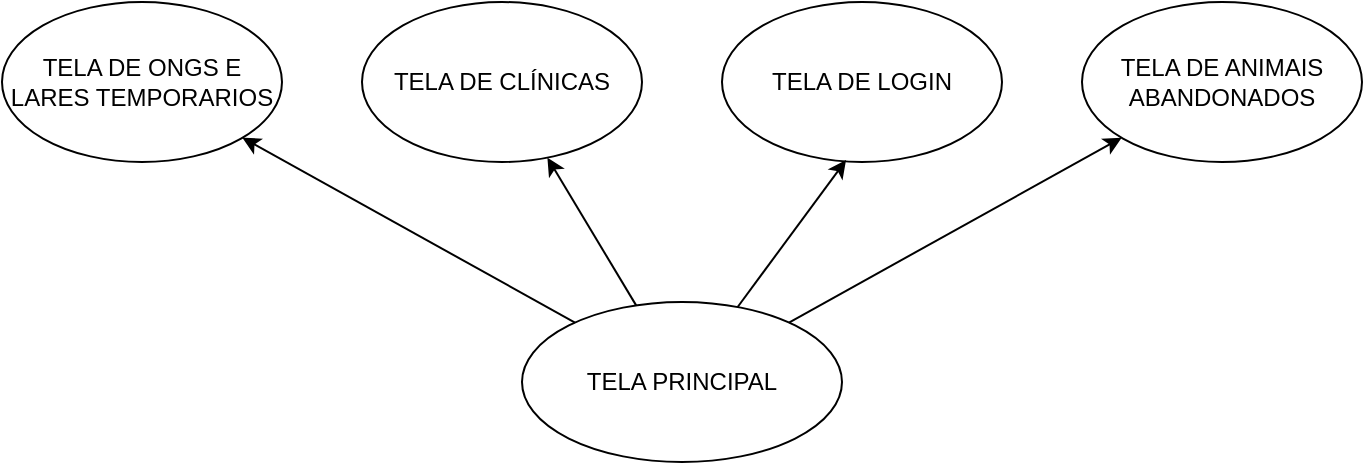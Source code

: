<mxfile version="24.6.3" type="github">
  <diagram name="Página-1" id="UobBjaJwMlICEHa-Haaa">
    <mxGraphModel dx="880" dy="460" grid="1" gridSize="10" guides="1" tooltips="1" connect="1" arrows="1" fold="1" page="1" pageScale="1" pageWidth="1169" pageHeight="1654" math="0" shadow="0">
      <root>
        <mxCell id="0" />
        <mxCell id="1" parent="0" />
        <mxCell id="vT9PVhpSTflnILdodTu9-1" value="TELA PRINCIPAL" style="ellipse;whiteSpace=wrap;html=1;" parent="1" vertex="1">
          <mxGeometry x="400" y="250" width="160" height="80" as="geometry" />
        </mxCell>
        <mxCell id="Ei8btUgGEkhQR9ocS008-1" value="TELA DE ONGS E LARES TEMPORARIOS" style="ellipse;whiteSpace=wrap;html=1;" vertex="1" parent="1">
          <mxGeometry x="140" y="100" width="140" height="80" as="geometry" />
        </mxCell>
        <mxCell id="Ei8btUgGEkhQR9ocS008-2" value="TELA DE CLÍNICAS" style="ellipse;whiteSpace=wrap;html=1;" vertex="1" parent="1">
          <mxGeometry x="320" y="100" width="140" height="80" as="geometry" />
        </mxCell>
        <mxCell id="Ei8btUgGEkhQR9ocS008-3" value="TELA DE LOGIN" style="ellipse;whiteSpace=wrap;html=1;" vertex="1" parent="1">
          <mxGeometry x="500" y="100" width="140" height="80" as="geometry" />
        </mxCell>
        <mxCell id="Ei8btUgGEkhQR9ocS008-4" value="TELA DE ANIMAIS ABANDONADOS" style="ellipse;whiteSpace=wrap;html=1;" vertex="1" parent="1">
          <mxGeometry x="680" y="100" width="140" height="80" as="geometry" />
        </mxCell>
        <mxCell id="Ei8btUgGEkhQR9ocS008-5" value="" style="endArrow=classic;html=1;rounded=0;" edge="1" parent="1" source="vT9PVhpSTflnILdodTu9-1" target="Ei8btUgGEkhQR9ocS008-1">
          <mxGeometry width="50" height="50" relative="1" as="geometry">
            <mxPoint x="430" y="270" as="sourcePoint" />
            <mxPoint x="480" y="220" as="targetPoint" />
          </mxGeometry>
        </mxCell>
        <mxCell id="Ei8btUgGEkhQR9ocS008-6" value="" style="endArrow=classic;html=1;rounded=0;" edge="1" parent="1" source="vT9PVhpSTflnILdodTu9-1" target="Ei8btUgGEkhQR9ocS008-2">
          <mxGeometry width="50" height="50" relative="1" as="geometry">
            <mxPoint x="430" y="270" as="sourcePoint" />
            <mxPoint x="480" y="220" as="targetPoint" />
          </mxGeometry>
        </mxCell>
        <mxCell id="Ei8btUgGEkhQR9ocS008-7" value="" style="endArrow=classic;html=1;rounded=0;entryX=0.443;entryY=0.988;entryDx=0;entryDy=0;entryPerimeter=0;" edge="1" parent="1" source="vT9PVhpSTflnILdodTu9-1" target="Ei8btUgGEkhQR9ocS008-3">
          <mxGeometry width="50" height="50" relative="1" as="geometry">
            <mxPoint x="430" y="270" as="sourcePoint" />
            <mxPoint x="480" y="220" as="targetPoint" />
          </mxGeometry>
        </mxCell>
        <mxCell id="Ei8btUgGEkhQR9ocS008-8" value="" style="endArrow=classic;html=1;rounded=0;" edge="1" parent="1" source="vT9PVhpSTflnILdodTu9-1" target="Ei8btUgGEkhQR9ocS008-4">
          <mxGeometry width="50" height="50" relative="1" as="geometry">
            <mxPoint x="430" y="270" as="sourcePoint" />
            <mxPoint x="480" y="220" as="targetPoint" />
          </mxGeometry>
        </mxCell>
      </root>
    </mxGraphModel>
  </diagram>
</mxfile>
